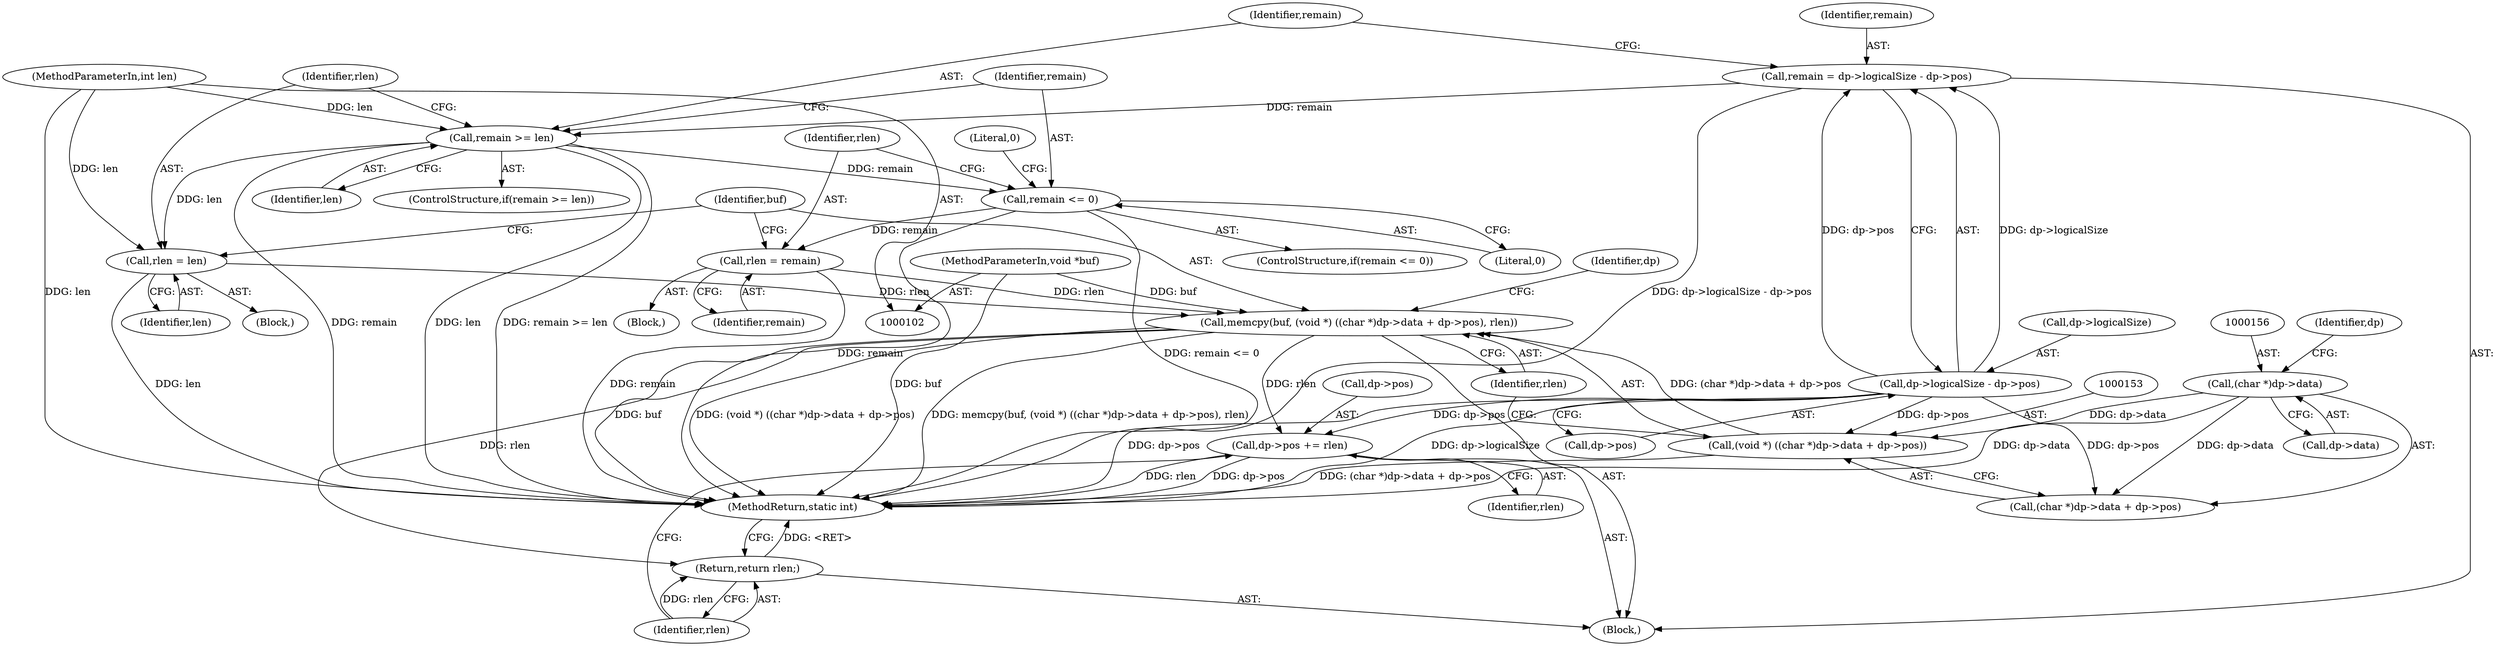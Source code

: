 digraph "0_libgd_53110871935244816bbb9d131da0bccff734bfe9@API" {
"1000150" [label="(Call,memcpy(buf, (void *) ((char *)dp->data + dp->pos), rlen))"];
"1000104" [label="(MethodParameterIn,void *buf)"];
"1000152" [label="(Call,(void *) ((char *)dp->data + dp->pos))"];
"1000155" [label="(Call,(char *)dp->data)"];
"1000123" [label="(Call,dp->logicalSize - dp->pos)"];
"1000147" [label="(Call,rlen = remain)"];
"1000141" [label="(Call,remain <= 0)"];
"1000131" [label="(Call,remain >= len)"];
"1000121" [label="(Call,remain = dp->logicalSize - dp->pos)"];
"1000105" [label="(MethodParameterIn,int len)"];
"1000135" [label="(Call,rlen = len)"];
"1000164" [label="(Call,dp->pos += rlen)"];
"1000169" [label="(Return,return rlen;)"];
"1000121" [label="(Call,remain = dp->logicalSize - dp->pos)"];
"1000104" [label="(MethodParameterIn,void *buf)"];
"1000157" [label="(Call,dp->data)"];
"1000151" [label="(Identifier,buf)"];
"1000124" [label="(Call,dp->logicalSize)"];
"1000147" [label="(Call,rlen = remain)"];
"1000148" [label="(Identifier,rlen)"];
"1000132" [label="(Identifier,remain)"];
"1000106" [label="(Block,)"];
"1000130" [label="(ControlStructure,if(remain >= len))"];
"1000146" [label="(Literal,0)"];
"1000164" [label="(Call,dp->pos += rlen)"];
"1000140" [label="(ControlStructure,if(remain <= 0))"];
"1000105" [label="(MethodParameterIn,int len)"];
"1000168" [label="(Identifier,rlen)"];
"1000171" [label="(MethodReturn,static int)"];
"1000169" [label="(Return,return rlen;)"];
"1000122" [label="(Identifier,remain)"];
"1000131" [label="(Call,remain >= len)"];
"1000161" [label="(Identifier,dp)"];
"1000137" [label="(Identifier,len)"];
"1000135" [label="(Call,rlen = len)"];
"1000150" [label="(Call,memcpy(buf, (void *) ((char *)dp->data + dp->pos), rlen))"];
"1000133" [label="(Identifier,len)"];
"1000136" [label="(Identifier,rlen)"];
"1000149" [label="(Identifier,remain)"];
"1000142" [label="(Identifier,remain)"];
"1000139" [label="(Block,)"];
"1000163" [label="(Identifier,rlen)"];
"1000127" [label="(Call,dp->pos)"];
"1000154" [label="(Call,(char *)dp->data + dp->pos)"];
"1000155" [label="(Call,(char *)dp->data)"];
"1000123" [label="(Call,dp->logicalSize - dp->pos)"];
"1000152" [label="(Call,(void *) ((char *)dp->data + dp->pos))"];
"1000166" [label="(Identifier,dp)"];
"1000141" [label="(Call,remain <= 0)"];
"1000165" [label="(Call,dp->pos)"];
"1000143" [label="(Literal,0)"];
"1000170" [label="(Identifier,rlen)"];
"1000134" [label="(Block,)"];
"1000150" -> "1000106"  [label="AST: "];
"1000150" -> "1000163"  [label="CFG: "];
"1000151" -> "1000150"  [label="AST: "];
"1000152" -> "1000150"  [label="AST: "];
"1000163" -> "1000150"  [label="AST: "];
"1000166" -> "1000150"  [label="CFG: "];
"1000150" -> "1000171"  [label="DDG: buf"];
"1000150" -> "1000171"  [label="DDG: (void *) ((char *)dp->data + dp->pos)"];
"1000150" -> "1000171"  [label="DDG: memcpy(buf, (void *) ((char *)dp->data + dp->pos), rlen)"];
"1000104" -> "1000150"  [label="DDG: buf"];
"1000152" -> "1000150"  [label="DDG: (char *)dp->data + dp->pos"];
"1000147" -> "1000150"  [label="DDG: rlen"];
"1000135" -> "1000150"  [label="DDG: rlen"];
"1000150" -> "1000164"  [label="DDG: rlen"];
"1000150" -> "1000169"  [label="DDG: rlen"];
"1000104" -> "1000102"  [label="AST: "];
"1000104" -> "1000171"  [label="DDG: buf"];
"1000152" -> "1000154"  [label="CFG: "];
"1000153" -> "1000152"  [label="AST: "];
"1000154" -> "1000152"  [label="AST: "];
"1000163" -> "1000152"  [label="CFG: "];
"1000152" -> "1000171"  [label="DDG: (char *)dp->data + dp->pos"];
"1000155" -> "1000152"  [label="DDG: dp->data"];
"1000123" -> "1000152"  [label="DDG: dp->pos"];
"1000155" -> "1000154"  [label="AST: "];
"1000155" -> "1000157"  [label="CFG: "];
"1000156" -> "1000155"  [label="AST: "];
"1000157" -> "1000155"  [label="AST: "];
"1000161" -> "1000155"  [label="CFG: "];
"1000155" -> "1000171"  [label="DDG: dp->data"];
"1000155" -> "1000154"  [label="DDG: dp->data"];
"1000123" -> "1000121"  [label="AST: "];
"1000123" -> "1000127"  [label="CFG: "];
"1000124" -> "1000123"  [label="AST: "];
"1000127" -> "1000123"  [label="AST: "];
"1000121" -> "1000123"  [label="CFG: "];
"1000123" -> "1000171"  [label="DDG: dp->pos"];
"1000123" -> "1000171"  [label="DDG: dp->logicalSize"];
"1000123" -> "1000121"  [label="DDG: dp->logicalSize"];
"1000123" -> "1000121"  [label="DDG: dp->pos"];
"1000123" -> "1000154"  [label="DDG: dp->pos"];
"1000123" -> "1000164"  [label="DDG: dp->pos"];
"1000147" -> "1000139"  [label="AST: "];
"1000147" -> "1000149"  [label="CFG: "];
"1000148" -> "1000147"  [label="AST: "];
"1000149" -> "1000147"  [label="AST: "];
"1000151" -> "1000147"  [label="CFG: "];
"1000147" -> "1000171"  [label="DDG: remain"];
"1000141" -> "1000147"  [label="DDG: remain"];
"1000141" -> "1000140"  [label="AST: "];
"1000141" -> "1000143"  [label="CFG: "];
"1000142" -> "1000141"  [label="AST: "];
"1000143" -> "1000141"  [label="AST: "];
"1000146" -> "1000141"  [label="CFG: "];
"1000148" -> "1000141"  [label="CFG: "];
"1000141" -> "1000171"  [label="DDG: remain"];
"1000141" -> "1000171"  [label="DDG: remain <= 0"];
"1000131" -> "1000141"  [label="DDG: remain"];
"1000131" -> "1000130"  [label="AST: "];
"1000131" -> "1000133"  [label="CFG: "];
"1000132" -> "1000131"  [label="AST: "];
"1000133" -> "1000131"  [label="AST: "];
"1000136" -> "1000131"  [label="CFG: "];
"1000142" -> "1000131"  [label="CFG: "];
"1000131" -> "1000171"  [label="DDG: remain"];
"1000131" -> "1000171"  [label="DDG: len"];
"1000131" -> "1000171"  [label="DDG: remain >= len"];
"1000121" -> "1000131"  [label="DDG: remain"];
"1000105" -> "1000131"  [label="DDG: len"];
"1000131" -> "1000135"  [label="DDG: len"];
"1000121" -> "1000106"  [label="AST: "];
"1000122" -> "1000121"  [label="AST: "];
"1000132" -> "1000121"  [label="CFG: "];
"1000121" -> "1000171"  [label="DDG: dp->logicalSize - dp->pos"];
"1000105" -> "1000102"  [label="AST: "];
"1000105" -> "1000171"  [label="DDG: len"];
"1000105" -> "1000135"  [label="DDG: len"];
"1000135" -> "1000134"  [label="AST: "];
"1000135" -> "1000137"  [label="CFG: "];
"1000136" -> "1000135"  [label="AST: "];
"1000137" -> "1000135"  [label="AST: "];
"1000151" -> "1000135"  [label="CFG: "];
"1000135" -> "1000171"  [label="DDG: len"];
"1000164" -> "1000106"  [label="AST: "];
"1000164" -> "1000168"  [label="CFG: "];
"1000165" -> "1000164"  [label="AST: "];
"1000168" -> "1000164"  [label="AST: "];
"1000170" -> "1000164"  [label="CFG: "];
"1000164" -> "1000171"  [label="DDG: rlen"];
"1000164" -> "1000171"  [label="DDG: dp->pos"];
"1000169" -> "1000106"  [label="AST: "];
"1000169" -> "1000170"  [label="CFG: "];
"1000170" -> "1000169"  [label="AST: "];
"1000171" -> "1000169"  [label="CFG: "];
"1000169" -> "1000171"  [label="DDG: <RET>"];
"1000170" -> "1000169"  [label="DDG: rlen"];
}
